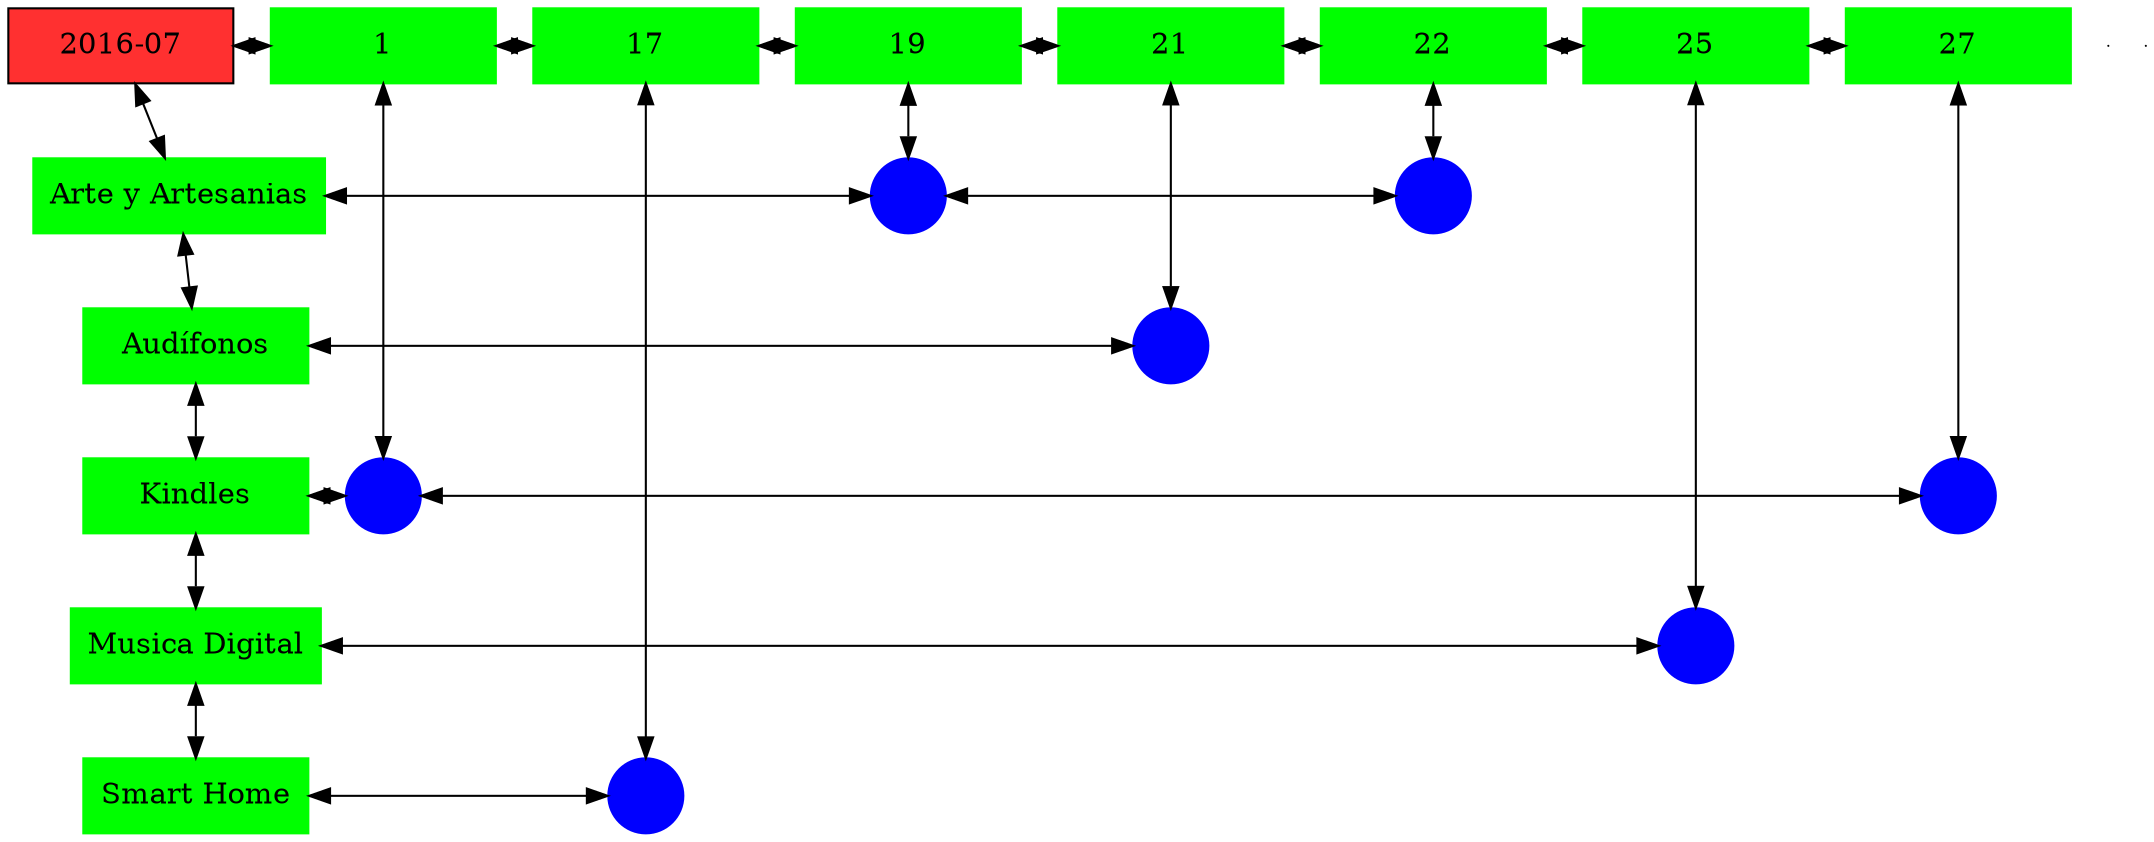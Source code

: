 digraph G{
node[shape="box"];
nodeMt[ label = "2016-07", width = 1.5, style = filled, fillcolor = firebrick1, group = 1 ];
e0[ shape = point, width = 0 ];
e1[ shape = point, width = 0 ];
node0xc0020637c0[label="1",color=green,style =filled,width = 1.5 group=1];
nodeMt->node0xc0020637c0[dir="both"];
{rank=same;nodeMt;node0xc0020637c0;}
node0xc0020d59a0[label="17",color=green,style =filled,width = 1.5 group=17];
node0xc0020637c0->node0xc0020d59a0[dir="both"];
{rank=same;node0xc0020637c0;node0xc0020d59a0;}
node0xc0021242d0[label="19",color=green,style =filled,width = 1.5 group=19];
node0xc0020d59a0->node0xc0021242d0[dir="both"];
{rank=same;node0xc0020d59a0;node0xc0021242d0;}
node0xc0022e4230[label="21",color=green,style =filled,width = 1.5 group=21];
node0xc0021242d0->node0xc0022e4230[dir="both"];
{rank=same;node0xc0021242d0;node0xc0022e4230;}
node0xc002103d10[label="22",color=green,style =filled,width = 1.5 group=22];
node0xc0022e4230->node0xc002103d10[dir="both"];
{rank=same;node0xc0022e4230;node0xc002103d10;}
node0xc0020f3720[label="25",color=green,style =filled,width = 1.5 group=25];
node0xc002103d10->node0xc0020f3720[dir="both"];
{rank=same;node0xc002103d10;node0xc0020f3720;}
node0xc002040dc0[label="27",color=green,style =filled,width = 1.5 group=27];
node0xc0020f3720->node0xc002040dc0[dir="both"];
{rank=same;node0xc0020f3720;node0xc002040dc0;}
node0xc002103cc0[label="Arte y Artesanias",color=green,style =filled width = 1.5 group=1];
node0xc002115d80[label="",color=blue,style =filled, width = 0.5 group=19 shape=circle];
node0xc002103cc0->node0xc002115d80[dir="both"];
{rank=same;node0xc002103cc0;node0xc002115d80;}
node0xc0020fff80[label="",color=blue,style =filled, width = 0.5 group=22 shape=circle];
node0xc002115d80->node0xc0020fff80[dir="both"];
{rank=same;node0xc0020fff80;node0xc002115d80;}
node0xc0022e41e0[label="Audífonos",color=green,style =filled width = 1.5 group=1];
node0xc0022dcc80[label="",color=blue,style =filled, width = 0.5 group=21 shape=circle];
node0xc0022e41e0->node0xc0022dcc80[dir="both"];
{rank=same;node0xc0022e41e0;node0xc0022dcc80;}
node0xc002040d70[label="Kindles",color=green,style =filled width = 1.5 group=1];
node0xc0022dd480[label="",color=blue,style =filled, width = 0.5 group=1 shape=circle];
node0xc002040d70->node0xc0022dd480[dir="both"];
{rank=same;node0xc002040d70;node0xc0022dd480;}
node0xc002039780[label="",color=blue,style =filled, width = 0.5 group=27 shape=circle];
node0xc0022dd480->node0xc002039780[dir="both"];
{rank=same;node0xc002039780;node0xc0022dd480;}
node0xc0020f36d0[label="Musica Digital",color=green,style =filled width = 1.5 group=1];
node0xc0020fe180[label="",color=blue,style =filled, width = 0.5 group=25 shape=circle];
node0xc0020f36d0->node0xc0020fe180[dir="both"];
{rank=same;node0xc0020f36d0;node0xc0020fe180;}
node0xc0020d5950[label="Smart Home",color=green,style =filled width = 1.5 group=1];
node0xc0020d9200[label="",color=blue,style =filled, width = 0.5 group=17 shape=circle];
node0xc0020d5950->node0xc0020d9200[dir="both"];
{rank=same;node0xc0020d5950;node0xc0020d9200;}
node0xc0020637c0->node0xc0022dd480[dir="both"];
node0xc0020d59a0->node0xc0020d9200[dir="both"];
node0xc0021242d0->node0xc002115d80[dir="both"];
node0xc0022e4230->node0xc0022dcc80[dir="both"];
node0xc002103d10->node0xc0020fff80[dir="both"];
node0xc0020f3720->node0xc0020fe180[dir="both"];
node0xc002040dc0->node0xc002039780[dir="both"];
nodeMt->node0xc002103cc0[dir="both"];
node0xc002103cc0->node0xc0022e41e0[dir="both"];
node0xc0022e41e0->node0xc002040d70[dir="both"];
node0xc002040d70->node0xc0020f36d0[dir="both"];
node0xc0020f36d0->node0xc0020d5950[dir="both"];
}
